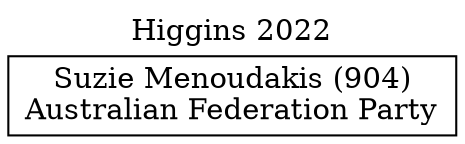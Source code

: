 // House preference flow
digraph "Suzie Menoudakis (904)_Higgins_2022" {
	graph [label="Higgins 2022" labelloc=t mclimit=10]
	node [shape=box]
	"Suzie Menoudakis (904)" [label="Suzie Menoudakis (904)
Australian Federation Party"]
}
